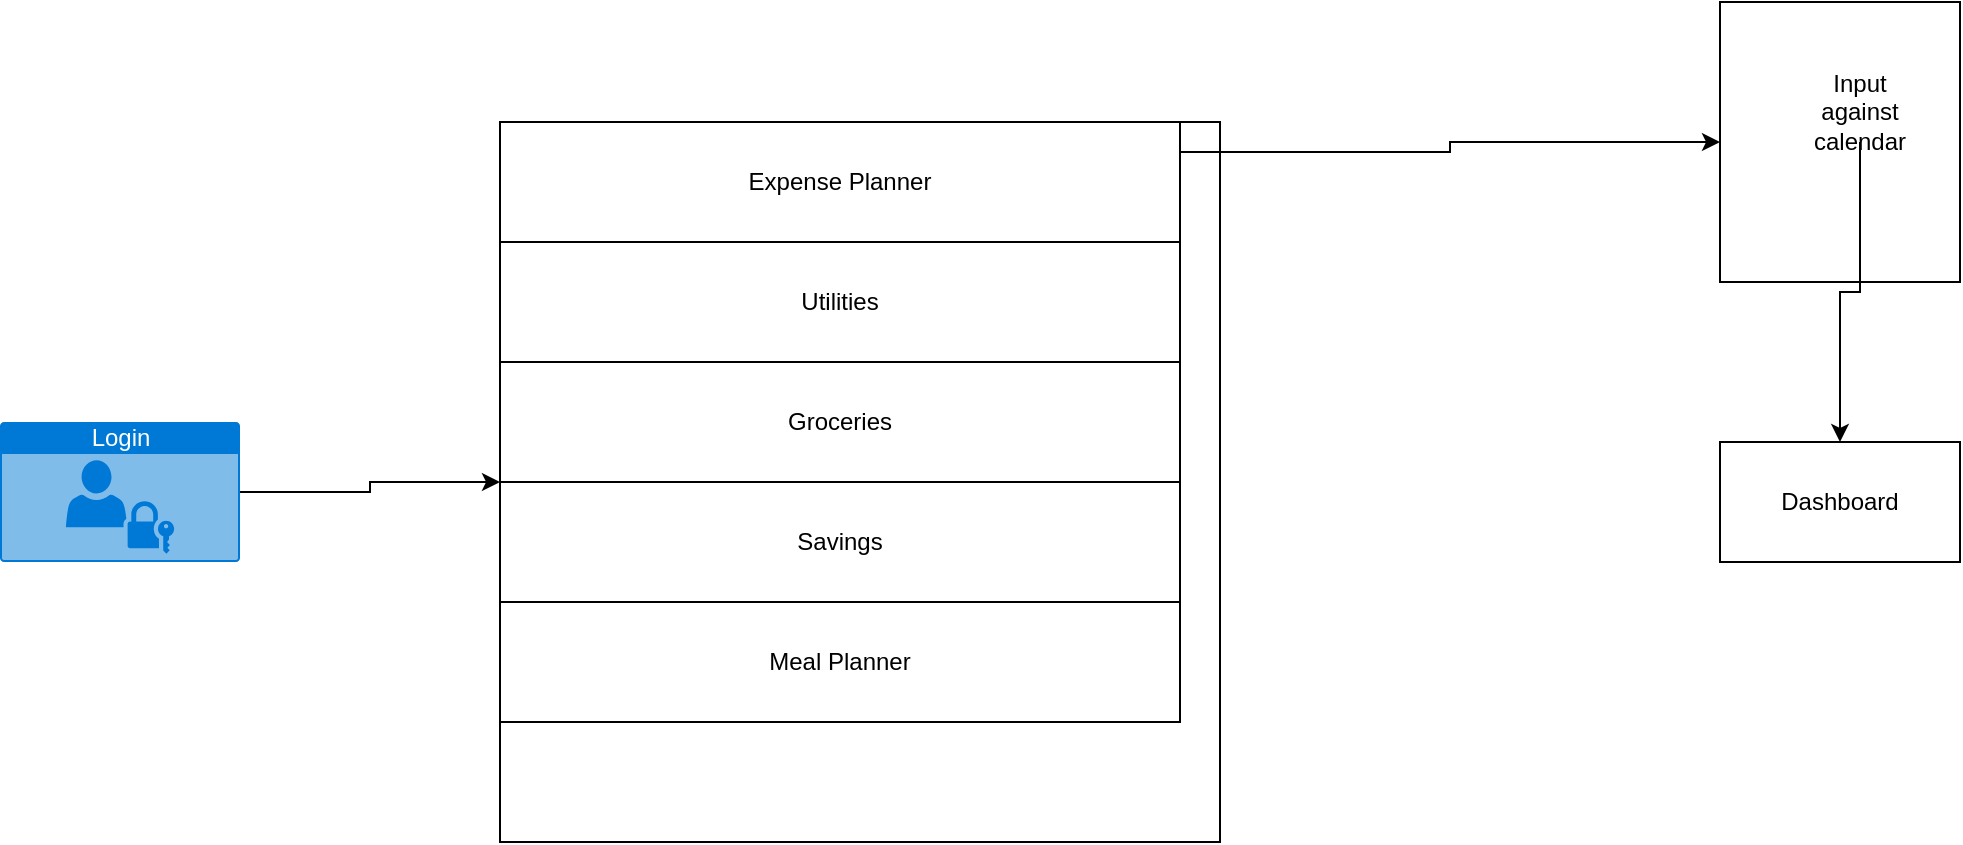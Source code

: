 <mxfile version="20.8.10" type="github">
  <diagram name="Page-1" id="wZawNOBjCYCOrkfcdGZE">
    <mxGraphModel dx="2280" dy="1342" grid="1" gridSize="10" guides="1" tooltips="1" connect="1" arrows="1" fold="1" page="1" pageScale="1" pageWidth="827" pageHeight="1169" math="0" shadow="0">
      <root>
        <mxCell id="0" />
        <mxCell id="1" parent="0" />
        <mxCell id="S7u74fZ4QgXMWtRw8yqY-7" value="" style="edgeStyle=orthogonalEdgeStyle;rounded=0;orthogonalLoop=1;jettySize=auto;html=1;" edge="1" parent="1" source="S7u74fZ4QgXMWtRw8yqY-2" target="S7u74fZ4QgXMWtRw8yqY-8">
          <mxGeometry relative="1" as="geometry">
            <mxPoint x="260" y="160" as="targetPoint" />
          </mxGeometry>
        </mxCell>
        <mxCell id="S7u74fZ4QgXMWtRw8yqY-2" value="Login" style="html=1;strokeColor=none;fillColor=#0079D6;labelPosition=center;verticalLabelPosition=middle;verticalAlign=top;align=center;fontSize=12;outlineConnect=0;spacingTop=-6;fontColor=#FFFFFF;sketch=0;shape=mxgraph.sitemap.login;" vertex="1" parent="1">
          <mxGeometry x="30" y="250" width="120" height="70" as="geometry" />
        </mxCell>
        <mxCell id="S7u74fZ4QgXMWtRw8yqY-8" value="" style="whiteSpace=wrap;html=1;aspect=fixed;" vertex="1" parent="1">
          <mxGeometry x="280" y="100" width="360" height="360" as="geometry" />
        </mxCell>
        <mxCell id="S7u74fZ4QgXMWtRw8yqY-15" style="edgeStyle=orthogonalEdgeStyle;rounded=0;orthogonalLoop=1;jettySize=auto;html=1;exitX=1;exitY=0.25;exitDx=0;exitDy=0;entryX=0;entryY=0.5;entryDx=0;entryDy=0;" edge="1" parent="1" source="S7u74fZ4QgXMWtRw8yqY-10" target="S7u74fZ4QgXMWtRw8yqY-16">
          <mxGeometry relative="1" as="geometry">
            <mxPoint x="780" y="300" as="targetPoint" />
          </mxGeometry>
        </mxCell>
        <mxCell id="S7u74fZ4QgXMWtRw8yqY-10" value="Expense Planner" style="rounded=0;whiteSpace=wrap;html=1;" vertex="1" parent="1">
          <mxGeometry x="280" y="100" width="340" height="60" as="geometry" />
        </mxCell>
        <mxCell id="S7u74fZ4QgXMWtRw8yqY-11" value="Utilities" style="rounded=0;whiteSpace=wrap;html=1;" vertex="1" parent="1">
          <mxGeometry x="280" y="160" width="340" height="60" as="geometry" />
        </mxCell>
        <mxCell id="S7u74fZ4QgXMWtRw8yqY-12" value="Groceries" style="rounded=0;whiteSpace=wrap;html=1;" vertex="1" parent="1">
          <mxGeometry x="280" y="220" width="340" height="60" as="geometry" />
        </mxCell>
        <mxCell id="S7u74fZ4QgXMWtRw8yqY-13" value="Savings" style="rounded=0;whiteSpace=wrap;html=1;" vertex="1" parent="1">
          <mxGeometry x="280" y="280" width="340" height="60" as="geometry" />
        </mxCell>
        <mxCell id="S7u74fZ4QgXMWtRw8yqY-14" value="Meal Planner" style="rounded=0;whiteSpace=wrap;html=1;" vertex="1" parent="1">
          <mxGeometry x="280" y="340" width="340" height="60" as="geometry" />
        </mxCell>
        <mxCell id="S7u74fZ4QgXMWtRw8yqY-16" value="" style="rounded=0;whiteSpace=wrap;html=1;" vertex="1" parent="1">
          <mxGeometry x="890" y="40" width="120" height="140" as="geometry" />
        </mxCell>
        <mxCell id="S7u74fZ4QgXMWtRw8yqY-18" style="edgeStyle=orthogonalEdgeStyle;rounded=0;orthogonalLoop=1;jettySize=auto;html=1;exitX=0.5;exitY=1;exitDx=0;exitDy=0;" edge="1" parent="1" source="S7u74fZ4QgXMWtRw8yqY-17" target="S7u74fZ4QgXMWtRw8yqY-19">
          <mxGeometry relative="1" as="geometry">
            <mxPoint x="950" y="220" as="targetPoint" />
          </mxGeometry>
        </mxCell>
        <mxCell id="S7u74fZ4QgXMWtRw8yqY-17" value="Input against calendar" style="text;html=1;strokeColor=none;fillColor=none;align=center;verticalAlign=middle;whiteSpace=wrap;rounded=0;" vertex="1" parent="1">
          <mxGeometry x="930" y="80" width="60" height="30" as="geometry" />
        </mxCell>
        <mxCell id="S7u74fZ4QgXMWtRw8yqY-19" value="Dashboard" style="rounded=0;whiteSpace=wrap;html=1;" vertex="1" parent="1">
          <mxGeometry x="890" y="260" width="120" height="60" as="geometry" />
        </mxCell>
      </root>
    </mxGraphModel>
  </diagram>
</mxfile>
